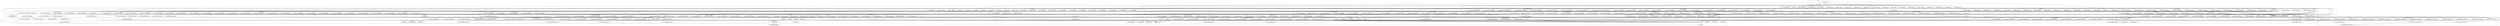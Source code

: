 digraph {
graph [overlap=false]
subgraph cluster_Test_Stream_PackageUtil {
	label="Test::Stream::PackageUtil";
	"Test::Stream::PackageUtil::package_purge_sym";
	"Test::Stream::PackageUtil::BEGIN@61";
	"Test::Stream::PackageUtil::BEGIN@46";
	"Test::Stream::PackageUtil::BEGIN@47";
	"Test::Stream::PackageUtil::BEGIN@19";
	"Test::Stream::PackageUtil::BEGIN@2";
	"Test::Stream::PackageUtil::import";
	"Test::Stream::PackageUtil::CORE:match";
	"Test::Stream::PackageUtil::package_sym";
	"Test::Stream::PackageUtil::BEGIN@3";
}
subgraph cluster_Test_Stream_Event_Bail {
	label="Test::Stream::Event::Bail";
	"Test::Stream::Event::Bail::BEGIN@2";
	"Test::Stream::Event::Bail::BEGIN@5";
	"Test::Stream::Event::Bail::BEGIN@3";
}
subgraph cluster_Test_Stream_ExitMagic_Context {
	label="Test::Stream::ExitMagic::Context";
	"Test::Stream::ExitMagic::Context::BEGIN@5";
	"Test::Stream::ExitMagic::Context::BEGIN@2";
	"Test::Stream::ExitMagic::Context::BEGIN@3";
	"Test::Stream::ExitMagic::Context::init";
	"Test::Stream::ExitMagic::Context::snapshot";
}
subgraph cluster_Config {
	label="Config";
	"Config::import";
	"Config::TIEHASH";
	"Config::BEGIN@35";
	"Config::FETCH";
	"Config::BEGIN@9";
}
subgraph cluster_Test_Builder {
	label="Test::Builder";
	"Test::Builder::BEGIN@20";
	"Test::Builder::BEGIN@11";
	"Test::Builder::BEGIN@13";
	"Test::Builder::BEGIN@5";
	"Test::Builder::BEGIN@17";
	"Test::Builder::BEGIN@4";
	"Test::Builder::BEGIN@14";
	"Test::Builder::BEGIN@15";
	"Test::Builder::new";
	"Test::Builder::BEGIN@12";
	"Test::Builder::BEGIN@22";
	"Test::Builder::reset";
	"Test::Builder::create";
	"Test::Builder::BEGIN@261";
	"Test::Builder::BEGIN@3";
	"Test::Builder::BEGIN@944";
	"Test::Builder::BEGIN@18";
	"Test::Builder::BEGIN@262";
}
subgraph cluster_Test_Stream_Event_Diag {
	label="Test::Stream::Event::Diag";
	"Test::Stream::Event::Diag::BEGIN@11";
	"Test::Stream::Event::Diag::BEGIN@2";
	"Test::Stream::Event::Diag::BEGIN@3";
	"Test::Stream::Event::Diag::BEGIN@12";
	"Test::Stream::Event::Diag::BEGIN@10";
	"Test::Stream::Event::Diag::BEGIN@5";
}
subgraph cluster_Test_More_DeepCheck {
	label="Test::More::DeepCheck";
	"Test::More::DeepCheck::BEGIN@3";
	"Test::More::DeepCheck::BEGIN@2";
	"Test::More::DeepCheck::BEGIN@5";
}
subgraph cluster_Test_Stream_Event {
	label="Test::Stream::Event";
	"Test::Stream::Event::BEGIN@3";
	"Test::Stream::Event::BEGIN@2";
	"Test::Stream::Event::import";
	"Test::Stream::Event::encoding";
	"Test::Stream::Event::BEGIN@5";
	"Test::Stream::Event::init";
	"Test::Stream::Event::BEGIN@6";
	"Test::Stream::Event::BEGIN@8";
}
subgraph cluster_Test_Stream_HashBase_Meta {
	label="Test::Stream::HashBase::Meta";
	"Test::Stream::HashBase::Meta::BEGIN@2";
	"Test::Stream::HashBase::Meta::BEGIN@3";
	"Test::Stream::HashBase::Meta::baseclass";
	"Test::Stream::HashBase::Meta::BEGIN@5";
	"Test::Stream::HashBase::Meta::__ANON__[lib/Test/Stream/HashBase/Meta.pm:82]";
	"Test::Stream::HashBase::Meta::new";
	"Test::Stream::HashBase::Meta::BEGIN@79";
	"Test::Stream::HashBase::Meta::__ANON__[lib/Test/Stream/HashBase/Meta.pm:81]";
	"Test::Stream::HashBase::Meta::fields";
	"Test::Stream::HashBase::Meta::BEGIN@55";
	"Test::Stream::HashBase::Meta::__ANON__[lib/Test/Stream/HashBase/Meta.pm:80]";
	"Test::Stream::HashBase::Meta::add_accessors";
	"Test::Stream::HashBase::Meta::get";
	"Test::Stream::HashBase::Meta::order";
	"Test::Stream::HashBase::Meta::subclass";
}
subgraph cluster_Test_Stream_Event_Finish {
	label="Test::Stream::Event::Finish";
	"Test::Stream::Event::Finish::BEGIN@2";
	"Test::Stream::Event::Finish::BEGIN@5";
	"Test::Stream::Event::Finish::BEGIN@3";
}
subgraph cluster_Test_Stream_Threads {
	label="Test::Stream::Threads";
	"Test::Stream::Threads::BEGIN@5";
	"Test::Stream::Threads::BEGIN@6";
	"Test::Stream::Threads::BEGIN@23";
	"Test::Stream::Threads::BEGIN@3";
	"Test::Stream::Threads::BEGIN@2";
}
subgraph cluster_Test_Stream_Event_Ok {
	label="Test::Stream::Event::Ok";
	"Test::Stream::Event::Ok::BEGIN@9";
	"Test::Stream::Event::Ok::CORE:subst";
	"Test::Stream::Event::Ok::BEGIN@2";
	"Test::Stream::Event::Ok::BEGIN@6";
	"Test::Stream::Event::Ok::BEGIN@5";
	"Test::Stream::Event::Ok::BEGIN@136";
	"Test::Stream::Event::Ok::BEGIN@7";
	"Test::Stream::Event::Ok::BEGIN@3";
	"Test::Stream::Event::Ok::init";
	"Test::Stream::Event::Ok::to_tap";
}
subgraph cluster_Test_Stream_Subtest {
	label="Test::Stream::Subtest";
	"Test::Stream::Subtest::BEGIN@38";
	"Test::Stream::Subtest::BEGIN@14";
	"Test::Stream::Subtest::BEGIN@2";
	"Test::Stream::Subtest::BEGIN@3";
	"Test::Stream::Subtest::BEGIN@9";
	"Test::Stream::Subtest::BEGIN@5";
	"Test::Stream::Subtest::BEGIN@12";
	"Test::Stream::Subtest::BEGIN@11";
	"Test::Stream::Subtest::BEGIN@10";
}
subgraph cluster_warnings_register {
	label="warnings::register";
	"warnings::register::import";
	"warnings::register::mkMask";
}
subgraph cluster_UNIVERSAL {
	label="UNIVERSAL";
	"UNIVERSAL::isa";
	"UNIVERSAL::VERSION";
	"UNIVERSAL::can";
}
subgraph cluster_Test_Stream {
	label="Test::Stream";
	"Test::Stream::BEGIN@8";
	"Test::Stream::BEGIN@3";
	"Test::Stream::BEGIN@11";
	"Test::Stream::_reset";
	"Test::Stream::CORE:print";
	"Test::Stream::_update_state";
	"Test::Stream::ended";
	"Test::Stream::failed";
	"Test::Stream::shared";
	"Test::Stream::_finalize_event";
	"Test::Stream::BEGIN@9";
	"Test::Stream::BEGIN@631";
	"Test::Stream::BEGIN@2";
	"Test::Stream::BEGIN@15";
	"Test::Stream::count";
	"Test::Stream::_render_tap";
	"Test::Stream::BEGIN@12";
	"Test::Stream::before_import";
	"Test::Stream::BEGIN@10";
	"Test::Stream::send";
	"Test::Stream::BEGIN@47";
	"Test::Stream::init";
	"Test::Stream::BEGIN@13";
	"Test::Stream::BEGIN@662";
	"Test::Stream::_process_event";
	"Test::Stream::done_testing";
	"Test::Stream::plan";
	"Test::Stream::END";
}
subgraph cluster_main {
	label="main";
	"main::BEGIN@1";
	"main::RUNTIME";
	"main::BEGIN@4";
	"main::BEGIN@2";
}
subgraph cluster_Test_Stream_Event_Subtest {
	label="Test::Stream::Event::Subtest";
	"Test::Stream::Event::Subtest::BEGIN@7";
	"Test::Stream::Event::Subtest::BEGIN@2";
	"Test::Stream::Event::Subtest::BEGIN@3";
	"Test::Stream::Event::Subtest::BEGIN@9";
	"Test::Stream::Event::Subtest::BEGIN@5";
	"Test::Stream::Event::Subtest::BEGIN@6";
}
subgraph cluster_PerlIO {
	label="PerlIO";
	"PerlIO::get_layers";
}
subgraph cluster_Exporter {
	label="Exporter";
	"Exporter::CORE:subst";
	"Exporter::import";
	"Exporter::CORE:match";
}
subgraph cluster_Test_Stream_Exporter {
	label="Test::Stream::Exporter";
	"Test::Stream::Exporter::cleanup";
	"Test::Stream::Exporter::BEGIN@6";
	"Test::Stream::Exporter::BEGIN@5";
	"Test::Stream::Exporter::BEGIN@3";
	"Test::Stream::Exporter::export_to";
	"Test::Stream::Exporter::__ANON__[lib/Test/Stream/Exporter.pm:39]";
	"Test::Stream::Exporter::default_export";
	"Test::Stream::Exporter::export";
	"Test::Stream::Exporter::default_exports";
	"Test::Stream::Exporter::BEGIN@17";
	"Test::Stream::Exporter::BEGIN@72";
	"Test::Stream::Exporter::export_meta";
	"Test::Stream::Exporter::CORE:subst";
	"Test::Stream::Exporter::exports";
	"Test::Stream::Exporter::import";
	"Test::Stream::Exporter::BEGIN@2";
}
subgraph cluster_Test_Stream_Context {
	label="Test::Stream::Context";
	"Test::Stream::Context::done_testing";
	"Test::Stream::Context::BEGIN@77";
	"Test::Stream::Context::_plan";
	"Test::Stream::Context::_find_context";
	"Test::Stream::Context::DESTROY";
	"Test::Stream::Context::BEGIN@434";
	"Test::Stream::Context::BEGIN@14";
	"Test::Stream::Context::CORE:subst";
	"Test::Stream::Context::BEGIN@3";
	"Test::Stream::Context::BEGIN@407";
	"Test::Stream::Context::ok";
	"Test::Stream::Context::BEGIN@11";
	"Test::Stream::Context::BEGIN@426";
	"Test::Stream::Context::finish";
	"Test::Stream::Context::register_event";
	"Test::Stream::Context::snapshot";
	"Test::Stream::Context::CORE:match";
	"Test::Stream::Context::BEGIN@9";
	"Test::Stream::Context::BEGIN@24";
	"Test::Stream::Context::BEGIN@5";
	"Test::Stream::Context::BEGIN@408";
	"Test::Stream::Context::BEGIN@18";
	"Test::Stream::Context::_ok";
	"Test::Stream::Context::BEGIN@12";
	"Test::Stream::Context::context";
	"Test::Stream::Context::BEGIN@7";
	"Test::Stream::Context::BEGIN@427";
	"Test::Stream::Context::BEGIN@78";
	"Test::Stream::Context::BEGIN@2";
	"Test::Stream::Context::BEGIN@386";
	"Test::Stream::Context::BEGIN@10";
}
subgraph cluster_Test_Stream_Meta {
	label="Test::Stream::Meta";
	"Test::Stream::Meta::BEGIN@14";
	"Test::Stream::Meta::BEGIN@3";
	"Test::Stream::Meta::BEGIN@8";
	"Test::Stream::Meta::init_tester";
	"Test::Stream::Meta::is_tester";
	"Test::Stream::Meta::BEGIN@5";
	"Test::Stream::Meta::BEGIN@12";
	"Test::Stream::Meta::BEGIN@2";
	"Test::Stream::Meta::BEGIN@6";
}
subgraph cluster_version {
	label="version";
	"version::(bool";
	"version::(cmp";
}
subgraph cluster_List_Util {
	label="List::Util";
	"List::Util::BEGIN@12";
	"List::Util::BEGIN@11";
}
subgraph cluster_Test_More {
	label="Test::More";
	"Test::More::import_extra";
	"Test::More::BEGIN@23";
	"Test::More::BEGIN@10";
	"Test::More::BEGIN@11";
	"Test::More::import";
	"Test::More::BEGIN@53";
	"Test::More::BEGIN@5";
	"Test::More::BEGIN@225";
	"Test::More::BEGIN@121";
	"Test::More::ok";
	"Test::More::BEGIN@260";
	"Test::More::BEGIN@16";
	"Test::More::BEGIN@13";
	"Test::More::BEGIN@18";
	"Test::More::BEGIN@15";
	"Test::More::BEGIN@21";
	"Test::More::done_testing";
	"Test::More::BEGIN@12";
	"Test::More::BEGIN@3";
	"Test::More::BEGIN@4";
	"Test::More::BEGIN@19";
}
subgraph cluster_Test_Stream_ArrayBase {
	label="Test::Stream::ArrayBase";
	"Test::Stream::ArrayBase::BEGIN@29";
	"Test::Stream::ArrayBase::BEGIN@2";
	"Test::Stream::ArrayBase::apply_to";
	"Test::Stream::ArrayBase::BEGIN@5";
	"Test::Stream::ArrayBase::CORE:subst";
	"Test::Stream::ArrayBase::BEGIN@6";
	"Test::Stream::ArrayBase::BEGIN@3";
	"Test::Stream::ArrayBase::import";
	"Test::Stream::ArrayBase::BEGIN@9";
	"Test::Stream::ArrayBase::BEGIN@7";
}
subgraph cluster_Test_More_Tools {
	label="Test::More::Tools";
	"Test::More::Tools::BEGIN@7";
	"Test::More::Tools::BEGIN@3";
	"Test::More::Tools::BEGIN@5";
	"Test::More::Tools::BEGIN@145";
	"Test::More::Tools::BEGIN@11";
	"Test::More::Tools::BEGIN@2";
	"Test::More::Tools::BEGIN@12";
}
subgraph cluster_Test_Stream_Exporter_Meta {
	label="Test::Stream::Exporter::Meta";
	"Test::Stream::Exporter::Meta::BEGIN@5";
	"Test::Stream::Exporter::Meta::default";
	"Test::Stream::Exporter::Meta::add";
	"Test::Stream::Exporter::Meta::BEGIN@3";
	"Test::Stream::Exporter::Meta::BEGIN@100";
	"Test::Stream::Exporter::Meta::add_default";
	"Test::Stream::Exporter::Meta::BEGIN@89";
	"Test::Stream::Exporter::Meta::BEGIN@100.1";
	"Test::Stream::Exporter::Meta::BEGIN@2";
	"Test::Stream::Exporter::Meta::add_default_bulk";
	"Test::Stream::Exporter::Meta::exports";
	"Test::Stream::Exporter::Meta::BEGIN@101";
	"Test::Stream::Exporter::Meta::get";
	"Test::Stream::Exporter::Meta::add_bulk";
	"Test::Stream::Exporter::Meta::new";
	"Test::Stream::Exporter::Meta::BEGIN@101.2";
}
subgraph cluster_Test_Stream_Carp {
	label="Test::Stream::Carp";
	"Test::Stream::Carp::BEGIN@3";
	"Test::Stream::Carp::BEGIN@5";
	"Test::Stream::Carp::BEGIN@2";
}
subgraph cluster_Test_Stream_Util {
	label="Test::Stream::Util";
	"Test::Stream::Util::BEGIN@2";
	"Test::Stream::Util::BEGIN@81";
	"Test::Stream::Util::_local_protect";
	"Test::Stream::Util::BEGIN@3";
	"Test::Stream::Util::BEGIN@5";
	"Test::Stream::Util::BEGIN@7";
	"Test::Stream::Util::BEGIN@170";
	"Test::Stream::Util::BEGIN@6";
}
subgraph cluster_Test_Stream_ArrayBase_Meta {
	label="Test::Stream::ArrayBase::Meta";
	"Test::Stream::ArrayBase::Meta::new";
	"Test::Stream::ArrayBase::Meta::BEGIN@3";
	"Test::Stream::ArrayBase::Meta::subclass";
	"Test::Stream::ArrayBase::Meta::_GROW";
	"Test::Stream::ArrayBase::Meta::BEGIN@106";
	"Test::Stream::ArrayBase::Meta::baseclass";
	"Test::Stream::ArrayBase::Meta::add_accessors";
	"Test::Stream::ArrayBase::Meta::BEGIN@57";
	"Test::Stream::ArrayBase::Meta::fields";
	"Test::Stream::ArrayBase::Meta::BEGIN@2";
	"Test::Stream::ArrayBase::Meta::BEGIN@5";
	"Test::Stream::ArrayBase::Meta::get";
}
subgraph cluster_Test_Stream_HashBase {
	label="Test::Stream::HashBase";
	"Test::Stream::HashBase::new";
	"Test::Stream::HashBase::BEGIN@2";
	"Test::Stream::HashBase::import";
	"Test::Stream::HashBase::BEGIN@24";
	"Test::Stream::HashBase::BEGIN@7";
	"Test::Stream::HashBase::BEGIN@5";
	"Test::Stream::HashBase::BEGIN@6";
	"Test::Stream::HashBase::BEGIN@9";
	"Test::Stream::HashBase::BEGIN@3";
	"Test::Stream::HashBase::CORE:subst";
	"Test::Stream::HashBase::apply_to";
	"Test::Stream::HashBase::new_ordered";
}
subgraph cluster_Test_Stream_Event_Plan {
	label="Test::Stream::Event::Plan";
	"Test::Stream::Event::Plan::BEGIN@5";
	"Test::Stream::Event::Plan::to_tap";
	"Test::Stream::Event::Plan::init";
	"Test::Stream::Event::Plan::BEGIN@3";
	"Test::Stream::Event::Plan::BEGIN@2";
	"Test::Stream::Event::Plan::BEGIN@10";
}
subgraph cluster_Test_Stream_Block {
	label="Test::Stream::Block";
	"Test::Stream::Block::BEGIN@3";
	"Test::Stream::Block::BEGIN@176";
	"Test::Stream::Block::BEGIN@5";
	"Test::Stream::Block::BEGIN@8";
	"Test::Stream::Block::BEGIN@2";
	"Test::Stream::Block::BEGIN@6";
}
subgraph cluster_Test_Stream_IOSets {
	label="Test::Stream::IOSets";
	"Test::Stream::IOSets::_apply_layers";
	"Test::Stream::IOSets::CORE:binmode";
	"Test::Stream::IOSets::BEGIN@3";
	"Test::Stream::IOSets::__ANON__[lib/Test/Stream/IOSets.pm:76]";
	"Test::Stream::IOSets::BEGIN@2";
	"Test::Stream::IOSets::reset_legacy";
	"Test::Stream::IOSets::CORE:open";
	"Test::Stream::IOSets::init_legacy";
	"Test::Stream::IOSets::new";
	"Test::Stream::IOSets::_copy_io_layers";
	"Test::Stream::IOSets::CORE:select";
	"Test::Stream::IOSets::BEGIN@5";
	"Test::Stream::IOSets::open_handles";
	"Test::Stream::IOSets::_autoflush";
	"Test::Stream::IOSets::CORE:match";
}
subgraph cluster_vars {
	label="vars";
	"vars::BEGIN@8";
	"vars::CORE:match";
	"vars::import";
	"vars::BEGIN@7";
	"vars::BEGIN@3";
}
subgraph cluster_XSLoader {
	label="XSLoader";
	"XSLoader::load";
}
subgraph cluster_Scalar_Util {
	label="Scalar::Util";
	"Scalar::Util::BEGIN@9";
	"Scalar::Util::blessed";
	"Scalar::Util::weaken";
	"Scalar::Util::BEGIN@10";
}
subgraph cluster_warnings {
	label="warnings";
	"warnings::CORE:regcomp";
	"warnings::unimport";
	"warnings::import";
	"warnings::CORE:match";
}
subgraph cluster_Test_Stream_Event_Note {
	label="Test::Stream::Event::Note";
	"Test::Stream::Event::Note::BEGIN@2";
	"Test::Stream::Event::Note::BEGIN@3";
	"Test::Stream::Event::Note::BEGIN@5";
	"Test::Stream::Event::Note::BEGIN@10";
}
subgraph cluster_Test_Stream_ExitMagic {
	label="Test::Stream::ExitMagic";
	"Test::Stream::ExitMagic::init";
	"Test::Stream::ExitMagic::be_helpful_magic";
	"Test::Stream::ExitMagic::BEGIN@2";
	"Test::Stream::ExitMagic::BEGIN@3";
	"Test::Stream::ExitMagic::do_magic";
	"Test::Stream::ExitMagic::BEGIN@7";
}
subgraph cluster_Test_More_DeepCheck_Strict {
	label="Test::More::DeepCheck::Strict";
	"Test::More::DeepCheck::Strict::BEGIN@10";
	"Test::More::DeepCheck::Strict::BEGIN@5";
	"Test::More::DeepCheck::Strict::BEGIN@7";
	"Test::More::DeepCheck::Strict::BEGIN@63";
	"Test::More::DeepCheck::Strict::BEGIN@8";
	"Test::More::DeepCheck::Strict::BEGIN@3";
	"Test::More::DeepCheck::Strict::BEGIN@6";
	"Test::More::DeepCheck::Strict::BEGIN@2";
}
subgraph cluster_Test_Stream_Toolset {
	label="Test::Stream::Toolset";
	"Test::Stream::Toolset::BEGIN@3";
	"Test::Stream::Toolset::BEGIN@16";
	"Test::Stream::Toolset::BEGIN@13";
	"Test::Stream::Toolset::BEGIN@6";
	"Test::Stream::Toolset::BEGIN@18";
	"Test::Stream::Toolset::BEGIN@2";
	"Test::Stream::Toolset::BEGIN@11";
	"Test::Stream::Toolset::__ANON__[lib/Test/Stream/Toolset.pm:58]";
	"Test::Stream::Toolset::BEGIN@15";
	"Test::Stream::Toolset::BEGIN@12";
	"Test::Stream::Toolset::BEGIN@7";
	"Test::Stream::Toolset::BEGIN@10";
	"Test::Stream::Toolset::BEGIN@5";
	"Test::Stream::Toolset::BEGIN@14";
}
subgraph cluster_strict {
	label="strict";
	"strict::bits";
	"strict::CORE:match";
	"strict::unimport";
	"strict::CORE:regcomp";
	"strict::import";
}
"Test::Stream::Context::BEGIN@12" -> "Test::Stream::Meta::BEGIN@12";
"main::BEGIN@2" -> "warnings::CORE:match";
"Test::More::BEGIN@13" -> "Test::Stream::Subtest::BEGIN@3";
"Test::Stream::Util::_local_protect" -> "Test::Stream::IOSets::__ANON__[lib/Test/Stream/IOSets.pm:76]";
"Test::Stream::Exporter::exports" -> "Test::Stream::Exporter::Meta::add_bulk";
"Test::Stream::Exporter::Meta::new" -> "Test::Stream::Exporter::Meta::add_bulk";
"main::BEGIN@4" -> "Test::More::BEGIN@225";
"main::BEGIN@4" -> "Test::More::BEGIN@121";
"Test::Stream::Toolset::BEGIN@16" -> "Test::Stream::Event::Subtest::BEGIN@5";
"Test::Stream::Context::snapshot" -> "Scalar::Util::blessed";
"Test::Stream::ArrayBase::apply_to" -> "Test::Stream::Exporter::Meta::new";
"Test::Stream::Exporter::BEGIN@17" -> "Test::Stream::Exporter::Meta::new";
"Test::Stream::Exporter::export_to" -> "Test::Stream::Exporter::Meta::new";
"Test::Stream::Exporter::import" -> "Test::Stream::Exporter::Meta::new";
"Test::Stream::BEGIN@8" -> "Test::Stream::Context::BEGIN@18";
"Test::Stream::HashBase::BEGIN@5" -> "Test::Stream::HashBase::Meta::BEGIN@2";
"Test::More::BEGIN@13" -> "Test::Stream::Subtest::BEGIN@5";
"Test::Stream::Subtest::BEGIN@14" -> "Test::Stream::Block::BEGIN@8";
"Test::Stream::HashBase::new_ordered" -> "Test::Stream::HashBase::Meta::order";
"Test::Stream::HashBase::Meta::subclass" -> "Test::Stream::HashBase::Meta::order";
"main::BEGIN@4" -> "Test::More::BEGIN@23";
"Test::Stream::BEGIN@47" -> "Test::Stream::Exporter::import";
"Test::Stream::Util::BEGIN@6" -> "Test::Stream::Exporter::import";
"Test::Stream::Carp::BEGIN@5" -> "Test::Stream::Exporter::import";
"Test::More::BEGIN@23" -> "Test::Stream::Exporter::import";
"Test::Stream::Meta::BEGIN@14" -> "Test::Stream::Exporter::import";
"Test::Stream::Toolset::BEGIN@18" -> "Test::Stream::Exporter::import";
"Test::More::Tools::BEGIN@7" -> "Test::Stream::Exporter::import";
"Test::Stream::Context::BEGIN@18" -> "Test::Stream::Exporter::import";
"Test::Stream::Threads::BEGIN@23" -> "Test::Stream::Exporter::import";
"Test::Stream::Subtest::BEGIN@5" -> "Test::Stream::Exporter::import";
"Test::Stream::Exporter::BEGIN@6" -> "Test::Stream::Exporter::Meta::BEGIN@100.1";
"Test::More::DeepCheck::BEGIN@5" -> "Test::Stream::ArrayBase::import";
"Test::More::DeepCheck::Strict::BEGIN@10" -> "Test::Stream::ArrayBase::import";
"Test::Stream::Context::BEGIN@77" -> "strict::unimport";
"Test::Stream::Exporter::Meta::BEGIN@89" -> "strict::unimport";
"Test::Stream::Exporter::Meta::BEGIN@100" -> "strict::unimport";
"Test::Stream::Exporter::BEGIN@72" -> "strict::unimport";
"Test::Stream::Context::BEGIN@407" -> "strict::unimport";
"Test::Stream::HashBase::BEGIN@24" -> "strict::unimport";
"Test::Stream::Context::BEGIN@426" -> "strict::unimport";
"Test::Stream::Block::BEGIN@176" -> "strict::unimport";
"Test::Stream::ArrayBase::Meta::BEGIN@106" -> "strict::unimport";
"Test::Stream::PackageUtil::BEGIN@19" -> "strict::unimport";
"Test::Stream::ArrayBase::BEGIN@29" -> "strict::unimport";
"Test::Stream::PackageUtil::BEGIN@61" -> "strict::unimport";
"Test::Stream::Exporter::Meta::BEGIN@101" -> "strict::unimport";
"Config::BEGIN@35" -> "strict::unimport";
"Test::Builder::BEGIN@261" -> "strict::unimport";
"Test::Stream::ArrayBase::Meta::BEGIN@57" -> "strict::unimport";
"Test::Stream::PackageUtil::BEGIN@47" -> "strict::unimport";
"Test::Stream::Context::BEGIN@386" -> "strict::unimport";
"Test::Stream::HashBase::Meta::BEGIN@79" -> "strict::unimport";
"main::BEGIN@4" -> "Test::More::BEGIN@3";
"Test::More::BEGIN@12" -> "Test::Stream::Toolset::BEGIN@3";
"Test::More::BEGIN@10" -> "Test::Stream::BEGIN@662";
"Test::Stream::Context::BEGIN@11" -> "Test::Stream::Util::BEGIN@170";
"Test::More::done_testing" -> "Test::Stream::Context::DESTROY";
"Test::Stream::Toolset::__ANON__[lib/Test/Stream/Toolset.pm:58]" -> "Test::Stream::Context::DESTROY";
"Test::Stream::_update_state" -> "Test::Stream::Context::DESTROY";
"Test::More::ok" -> "Test::Stream::Context::DESTROY";
"Test::Stream::Context::BEGIN@9" -> "Test::Stream::Threads::BEGIN@2";
"Test::Stream::Event::Plan::init" -> "Test::Stream::Event::init";
"Test::Stream::HashBase::new" -> "Test::Stream::Event::init";
"Test::Stream::Event::Ok::init" -> "Test::Stream::Event::init";
"Test::Stream::Exporter::BEGIN@6" -> "Test::Stream::Exporter::Meta::BEGIN@89";
"Test::Stream::Context::BEGIN@5" -> "Scalar::Util::BEGIN@9";
"Test::Stream::Threads::BEGIN@6" -> "Config::import";
"Test::Stream::ExitMagic::do_magic" -> "Test::Stream::count";
"Test::Stream::Toolset::BEGIN@16" -> "Test::Stream::Event::Subtest::BEGIN@7";
"Test::Stream::Exporter::Meta::add" -> "Test::Stream::PackageUtil::package_sym";
"Test::Stream::Exporter::Meta::add_default_bulk" -> "Test::Stream::PackageUtil::package_sym";
"Test::Stream::Exporter::Meta::add_bulk" -> "Test::Stream::PackageUtil::package_sym";
"Test::Stream::Toolset::BEGIN@14" -> "Test::Stream::Event::Ok::BEGIN@136";
"Test::Stream::BEGIN@8" -> "Test::Stream::Context::BEGIN@5";
"Test::Stream::Exporter::cleanup" -> "Test::Stream::PackageUtil::package_purge_sym";
"Test::Stream::HashBase::apply_to" -> "Test::Stream::HashBase::Meta::subclass";
"Test::More::BEGIN@10" -> "Test::Stream::BEGIN@8";
"Test::More::BEGIN@19" -> "Test::More::DeepCheck::Strict::BEGIN@8";
"Test::Stream::Context::BEGIN@9" -> "Test::Stream::Threads::BEGIN@3";
"Test::More::BEGIN@21" -> "Test::Builder::BEGIN@944";
"Test::Stream::ArrayBase::apply_to" -> "Test::Stream::ArrayBase::Meta::get";
"Test::Stream::ArrayBase::Meta::subclass" -> "Test::Stream::ArrayBase::Meta::get";
"Test::Stream::Carp::BEGIN@5" -> "Test::Stream::Exporter::BEGIN@6";
"Test::Stream::Exporter::Meta::BEGIN@3" -> "warnings::import";
"Test::Stream::ExitMagic::Context::BEGIN@3" -> "warnings::import";
"Test::Stream::ArrayBase::BEGIN@3" -> "warnings::import";
"Test::Stream::Event::Note::BEGIN@3" -> "warnings::import";
"Test::Stream::HashBase::Meta::BEGIN@3" -> "warnings::import";
"Test::Stream::Context::BEGIN@3" -> "warnings::import";
"Test::Stream::Event::BEGIN@3" -> "warnings::import";
"Test::More::DeepCheck::BEGIN@3" -> "warnings::import";
"main::BEGIN@2" -> "warnings::import";
"Test::Stream::BEGIN@3" -> "warnings::import";
"Test::Stream::Threads::BEGIN@3" -> "warnings::import";
"Test::Stream::Meta::BEGIN@3" -> "warnings::import";
"Test::Stream::Event::Bail::BEGIN@3" -> "warnings::import";
"Test::Stream::ArrayBase::Meta::BEGIN@3" -> "warnings::import";
"Test::Stream::ExitMagic::BEGIN@3" -> "warnings::import";
"Test::Stream::HashBase::BEGIN@3" -> "warnings::import";
"Test::Stream::Block::BEGIN@3" -> "warnings::import";
"Test::Stream::Event::Finish::BEGIN@3" -> "warnings::import";
"Test::More::DeepCheck::Strict::BEGIN@3" -> "warnings::import";
"Test::Stream::Util::BEGIN@3" -> "warnings::import";
"Test::Stream::Toolset::BEGIN@3" -> "warnings::import";
"Test::Stream::PackageUtil::BEGIN@3" -> "warnings::import";
"Test::Builder::BEGIN@5" -> "warnings::import";
"Test::Stream::Event::Diag::BEGIN@3" -> "warnings::import";
"Test::Stream::Event::Plan::BEGIN@3" -> "warnings::import";
"Test::More::BEGIN@5" -> "warnings::import";
"Test::More::Tools::BEGIN@3" -> "warnings::import";
"Test::Stream::Exporter::BEGIN@3" -> "warnings::import";
"Test::Stream::Event::Subtest::BEGIN@3" -> "warnings::import";
"Test::Stream::Carp::BEGIN@3" -> "warnings::import";
"Test::Stream::Event::Ok::BEGIN@3" -> "warnings::import";
"Test::Stream::IOSets::BEGIN@3" -> "warnings::import";
"Test::Stream::Subtest::BEGIN@3" -> "warnings::import";
"main::RUNTIME" -> "Test::Stream::END";
"Test::Stream::Toolset::BEGIN@13" -> "Test::Stream::Event::Note::BEGIN@3";
"vars::import" -> "vars::CORE:match";
"Test::More::BEGIN@10" -> "Test::Stream::BEGIN@631";
"Test::Stream::HashBase::Meta::subclass" -> "Test::Stream::HashBase::Meta::fields";
"Test::More::BEGIN@13" -> "Test::Stream::Subtest::BEGIN@38";
"Test::Stream::PackageUtil::package_sym" -> "Test::Stream::PackageUtil::CORE:match";
"Test::Stream::BEGIN@8" -> "Test::Stream::Context::BEGIN@7";
"Test::Builder::reset" -> "Test::Stream::shared";
"Test::Builder::BEGIN@22" -> "Test::Stream::shared";
"Test::Stream::Context::context" -> "Test::Stream::shared";
"Test::Stream::HashBase::BEGIN@5" -> "Test::Stream::HashBase::Meta::BEGIN@5";
"Test::More::BEGIN@19" -> "Test::More::DeepCheck::Strict::BEGIN@10";
"Test::Stream::ArrayBase::apply_to" -> "Test::Stream::ArrayBase::Meta::add_accessors";
"Test::Stream::Context::BEGIN@10" -> "Test::Stream::Event::BEGIN@8";
"Test::More::import" -> "Test::More::import_extra";
"Test::Stream::Toolset::BEGIN@16" -> "Test::Stream::Event::Subtest::BEGIN@9";
"Test::Stream::Exporter::BEGIN@6" -> "Test::Stream::Exporter::Meta::BEGIN@101";
"main::BEGIN@4" -> "Test::More::BEGIN@5";
"Test::Stream::Carp::BEGIN@5" -> "Test::Stream::Exporter::BEGIN@5";
"Test::More::BEGIN@12" -> "Test::Stream::Toolset::BEGIN@15";
"Test::Stream::_render_tap" -> "Test::Stream::Event::encoding";
"Test::Stream::Context::BEGIN@5" -> "Scalar::Util::BEGIN@10";
"Test::More::BEGIN@21" -> "Test::Builder::BEGIN@20";
"Test::More::BEGIN@12" -> "Test::Stream::Toolset::BEGIN@13";
"main::BEGIN@1" -> "strict::CORE:match";
"Test::Stream::BEGIN@8" -> "Test::Stream::Context::BEGIN@11";
"Test::Stream::Context::BEGIN@11" -> "Test::Stream::Util::BEGIN@3";
"Test::Stream::Context::finish" -> "Test::Stream::send";
"Test::Stream::Context::_plan" -> "Test::Stream::send";
"Test::Stream::Context::_ok" -> "Test::Stream::send";
"Test::More::BEGIN@12" -> "Test::Stream::Toolset::BEGIN@5";
"Test::More::BEGIN@13" -> "Test::Stream::Exporter::default_exports";
"Test::Stream::Context::BEGIN@12" -> "Test::Stream::Exporter::default_exports";
"Test::More::BEGIN@12" -> "Test::Stream::Exporter::default_exports";
"Test::More::BEGIN@18" -> "Test::Stream::Exporter::default_exports";
"main::BEGIN@4" -> "Test::Stream::Exporter::default_exports";
"Test::Stream::BEGIN@8" -> "Test::Stream::Exporter::default_exports";
"Test::Stream::Carp::BEGIN@5" -> "Test::Stream::Exporter::default_exports";
"Test::Stream::Context::BEGIN@9" -> "Test::Stream::Exporter::default_exports";
"Test::More::BEGIN@10" -> "Test::Stream::Exporter::default_exports";
"Test::Stream::Context::BEGIN@11" -> "Test::Stream::Util::BEGIN@6";
"Test::Stream::Context::_ok" -> "Test::Stream::HashBase::new_ordered";
"Test::Stream::Context::_plan" -> "Test::Stream::HashBase::new_ordered";
"Test::Stream::Context::finish" -> "Test::Stream::HashBase::new_ordered";
"Test::Stream::ArrayBase::import" -> "Test::Stream::ArrayBase::apply_to";
"main::RUNTIME" -> "main::BEGIN@1";
"Test::Stream::BEGIN@8" -> "Test::Stream::Context::BEGIN@12";
"Test::Stream::Toolset::__ANON__[lib/Test/Stream/Toolset.pm:58]" -> "Test::Stream::Context::context";
"Test::More::done_testing" -> "Test::Stream::Context::context";
"Test::More::ok" -> "Test::Stream::Context::context";
"Test::More::BEGIN@12" -> "Test::Stream::Toolset::BEGIN@12";
"Test::Stream::Carp::BEGIN@5" -> "Test::Stream::Exporter::BEGIN@2";
"Test::Stream::Exporter::BEGIN@5" -> "Test::Stream::PackageUtil::BEGIN@19";
"Test::Stream::ArrayBase::BEGIN@5" -> "Test::Stream::ArrayBase::Meta::_GROW";
"Test::Stream::shared" -> "Test::Stream::ExitMagic::Context::BEGIN@2";
"Test::Stream::Toolset::BEGIN@10" -> "Test::Stream::Event::Bail::BEGIN@5";
"Test::Stream::Threads::BEGIN@6" -> "Config::BEGIN@9";
"Test::Stream::Meta::BEGIN@8" -> "Test::Stream::HashBase::import";
"Test::Stream::Subtest::BEGIN@14" -> "Test::Stream::HashBase::import";
"Test::Stream::BEGIN@15" -> "Test::Stream::HashBase::import";
"Test::Stream::ExitMagic::BEGIN@7" -> "Test::Stream::HashBase::import";
"Test::Stream::Block::BEGIN@8" -> "Test::Stream::HashBase::import";
"Test::Stream::Event::BEGIN@8" -> "Test::Stream::HashBase::import";
"Test::Stream::Context::BEGIN@14" -> "Test::Stream::HashBase::import";
"Test::Stream::ExitMagic::Context::BEGIN@5" -> "Test::Stream::HashBase::import";
"Test::Stream::Context::BEGIN@7" -> "Test::Stream::Carp::BEGIN@2";
"Test::Stream::Context::BEGIN@12" -> "Test::Stream::Meta::BEGIN@8";
"main::BEGIN@4" -> "Test::More::BEGIN@12";
"Test::Stream::BEGIN@8" -> "Test::Stream::Context::BEGIN@407";
"Test::More::BEGIN@10" -> "Test::Stream::BEGIN@47";
"Test::Stream::Toolset::BEGIN@11" -> "Test::Stream::Event::Diag::BEGIN@10";
"Test::More::BEGIN@10" -> "Test::Stream::BEGIN@13";
"Test::More::DeepCheck::Strict::BEGIN@10" -> "Test::Stream::ArrayBase::BEGIN@2";
"Test::Stream::Exporter::export_to" -> "Test::Stream::Exporter::Meta::default";
"Test::Stream::BEGIN@10" -> "Test::Stream::IOSets::BEGIN@3";
"Test::Stream::BEGIN@8" -> "Test::Stream::Context::BEGIN@2";
"Test::Stream::IOSets::new" -> "Test::Stream::IOSets::reset_legacy";
"Test::Stream::send" -> "Test::Stream::_finalize_event";
"main::RUNTIME" -> "Test::Builder::new";
"Test::More::BEGIN@21" -> "Test::Builder::new";
"Test::Stream::Toolset::BEGIN@14" -> "Test::Stream::Event::Ok::BEGIN@3";
"Test::Stream::Context::ok" -> "Test::Stream::Context::_ok";
"Test::Stream::HashBase::apply_to" -> "Test::Stream::HashBase::Meta::baseclass";
"Test::Stream::Toolset::BEGIN@16" -> "Test::Stream::Event::Subtest::BEGIN@3";
"Test::Stream::Carp::BEGIN@5" -> "Test::Stream::Exporter::BEGIN@3";
"Test::Stream::Subtest::BEGIN@14" -> "Test::Stream::Block::BEGIN@6";
"main::BEGIN@4" -> "Test::More::BEGIN@11";
"Test::Stream::Carp::BEGIN@5" -> "Test::Stream::Exporter::exports";
"Test::Stream::BEGIN@8" -> "Test::Stream::Exporter::exports";
"Test::More::BEGIN@10" -> "Test::Stream::Exporter::exports";
"Test::Stream::Context::BEGIN@11" -> "Test::Stream::Exporter::exports";
"Test::More::BEGIN@13" -> "Test::Stream::Subtest::BEGIN@2";
"Test::Stream::Exporter::export_to" -> "Test::Stream::Exporter::CORE:subst";
"Test::More::BEGIN@13" -> "Test::Stream::Subtest::BEGIN@9";
"main::BEGIN@4" -> "Test::More::BEGIN@18";
"Test::Stream::Context::context" -> "Test::Stream::Context::_find_context";
"Test::More::import" -> "Test::Stream::Toolset::__ANON__[lib/Test/Stream/Toolset.pm:58]";
"Test::More::BEGIN@10" -> "Test::Stream::BEGIN@10";
"Test::Stream::HashBase::apply_to" -> "Test::Stream::HashBase::Meta::add_accessors";
"Test::Stream::done_testing" -> "Test::Stream::Context::_plan";
"Test::Stream::HashBase::new_ordered" -> "Test::Stream::HashBase::new";
"Test::Stream::ExitMagic::do_magic" -> "Test::Stream::HashBase::new";
"Test::Stream::shared" -> "Test::Stream::HashBase::new";
"Test::More::BEGIN@21" -> "Test::Builder::BEGIN@12";
"Test::Stream::Event::BEGIN@8" -> "Test::Stream::HashBase::BEGIN@6";
"Test::Stream::ArrayBase::BEGIN@5" -> "Test::Stream::ArrayBase::Meta::BEGIN@2";
"Test::Stream::BEGIN@8" -> "Test::Stream::Context::BEGIN@408";
"Test::More::BEGIN@10" -> "Test::Stream::BEGIN@3";
"Test::Stream::done_testing" -> "Test::Stream::Context::snapshot";
"Test::Stream::Context::_ok" -> "Test::Stream::Context::snapshot";
"Test::Stream::Context::_plan" -> "Test::Stream::Context::snapshot";
"Test::Stream::Context::context" -> "Test::Stream::Context::CORE:match";
"Test::More::BEGIN@12" -> "Test::Stream::Toolset::BEGIN@2";
"Test::More::BEGIN@10" -> "Test::Stream::BEGIN@11";
"Exporter::import" -> "Exporter::CORE:match";
"Test::More::DeepCheck::Strict::BEGIN@10" -> "Test::Stream::ArrayBase::BEGIN@9";
"Test::Stream::_update_state" -> "UNIVERSAL::isa";
"Test::Stream::_finalize_event" -> "UNIVERSAL::isa";
"Test::Stream::Context::BEGIN@12" -> "Test::Stream::Meta::BEGIN@2";
"Test::Stream::BEGIN@8" -> "Test::Stream::Context::BEGIN@426";
"Test::More::BEGIN@21" -> "Test::Builder::BEGIN@11";
"Test::Stream::ArrayBase::BEGIN@5" -> "Test::Stream::ArrayBase::Meta::BEGIN@106";
"Test::Stream::HashBase::BEGIN@5" -> "Test::Stream::HashBase::Meta::BEGIN@3";
"Test::Stream::HashBase::new" -> "Test::Stream::init";
"Test::More::BEGIN@12" -> "Test::Stream::Toolset::BEGIN@10";
"Test::Stream::BEGIN@8" -> "Test::Stream::Context::BEGIN@434";
"Test::More::BEGIN@19" -> "Test::More::DeepCheck::Strict::BEGIN@63";
"Test::Stream::_process_event" -> "Test::Stream::_render_tap";
"Test::Stream::Exporter::BEGIN@6" -> "Test::Stream::Exporter::Meta::BEGIN@3";
"Test::Stream::shared" -> "Test::Stream::ExitMagic::BEGIN@2";
"Test::Stream::BEGIN@8" -> "Test::Stream::Context::BEGIN@78";
"Test::Stream::Carp::BEGIN@5" -> "Test::Stream::Exporter::default_export";
"main::BEGIN@4" -> "Test::Stream::Exporter::default_export";
"Test::Stream::Context::BEGIN@11" -> "Test::Stream::Util::BEGIN@2";
"Test::Stream::BEGIN@8" -> "Test::Stream::Context::BEGIN@386";
"Test::Stream::Event::Plan::BEGIN@10" -> "Test::Stream::Exporter::__ANON__[lib/Test/Stream/Exporter.pm:39]";
"Test::Stream::Block::BEGIN@6" -> "Test::Stream::Exporter::__ANON__[lib/Test/Stream/Exporter.pm:39]";
"Test::More::BEGIN@11" -> "Test::Stream::Exporter::__ANON__[lib/Test/Stream/Exporter.pm:39]";
"Test::Stream::Context::BEGIN@9" -> "Test::Stream::Exporter::__ANON__[lib/Test/Stream/Exporter.pm:39]";
"Test::More::Tools::BEGIN@5" -> "Test::Stream::Exporter::__ANON__[lib/Test/Stream/Exporter.pm:39]";
"Test::Stream::Meta::BEGIN@6" -> "Test::Stream::Exporter::__ANON__[lib/Test/Stream/Exporter.pm:39]";
"Test::Stream::BEGIN@9" -> "Test::Stream::Exporter::__ANON__[lib/Test/Stream/Exporter.pm:39]";
"Test::More::BEGIN@13" -> "Test::Stream::Exporter::__ANON__[lib/Test/Stream/Exporter.pm:39]";
"Test::Stream::Context::BEGIN@7" -> "Test::Stream::Exporter::__ANON__[lib/Test/Stream/Exporter.pm:39]";
"Test::Stream::HashBase::Meta::BEGIN@5" -> "Test::Stream::Exporter::__ANON__[lib/Test/Stream/Exporter.pm:39]";
"Test::More::Tools::BEGIN@11" -> "Test::Stream::Exporter::__ANON__[lib/Test/Stream/Exporter.pm:39]";
"Test::More::BEGIN@18" -> "Test::Stream::Exporter::__ANON__[lib/Test/Stream/Exporter.pm:39]";
"Test::Stream::ArrayBase::BEGIN@6" -> "Test::Stream::Exporter::__ANON__[lib/Test/Stream/Exporter.pm:39]";
"Test::Stream::Toolset::BEGIN@5" -> "Test::Stream::Exporter::__ANON__[lib/Test/Stream/Exporter.pm:39]";
"Test::Stream::Event::Ok::BEGIN@6" -> "Test::Stream::Exporter::__ANON__[lib/Test/Stream/Exporter.pm:39]";
"Test::Stream::Event::Subtest::BEGIN@6" -> "Test::Stream::Exporter::__ANON__[lib/Test/Stream/Exporter.pm:39]";
"Test::Stream::BEGIN@12" -> "Test::Stream::Exporter::__ANON__[lib/Test/Stream/Exporter.pm:39]";
"Test::Builder::BEGIN@15" -> "Test::Stream::Exporter::__ANON__[lib/Test/Stream/Exporter.pm:39]";
"Test::Stream::Toolset::BEGIN@6" -> "Test::Stream::Exporter::__ANON__[lib/Test/Stream/Exporter.pm:39]";
"Test::Builder::BEGIN@13" -> "Test::Stream::Exporter::__ANON__[lib/Test/Stream/Exporter.pm:39]";
"Test::More::DeepCheck::Strict::BEGIN@7" -> "Test::Stream::Exporter::__ANON__[lib/Test/Stream/Exporter.pm:39]";
"Test::Builder::BEGIN@20" -> "Test::Stream::Exporter::__ANON__[lib/Test/Stream/Exporter.pm:39]";
"Test::Stream::Subtest::BEGIN@9" -> "Test::Stream::Exporter::__ANON__[lib/Test/Stream/Exporter.pm:39]";
"Test::Stream::Context::BEGIN@11" -> "Test::Stream::Exporter::__ANON__[lib/Test/Stream/Exporter.pm:39]";
"Test::More::DeepCheck::Strict::BEGIN@6" -> "Test::Stream::Exporter::__ANON__[lib/Test/Stream/Exporter.pm:39]";
"Test::More::DeepCheck::Strict::BEGIN@8" -> "Test::Stream::Exporter::__ANON__[lib/Test/Stream/Exporter.pm:39]";
"Test::Stream::BEGIN@8" -> "Test::Stream::Exporter::__ANON__[lib/Test/Stream/Exporter.pm:39]";
"Test::Stream::Toolset::BEGIN@7" -> "Test::Stream::Exporter::__ANON__[lib/Test/Stream/Exporter.pm:39]";
"Test::More::BEGIN@10" -> "Test::Stream::Exporter::__ANON__[lib/Test/Stream/Exporter.pm:39]";
"Test::Stream::IOSets::BEGIN@5" -> "Test::Stream::Exporter::__ANON__[lib/Test/Stream/Exporter.pm:39]";
"Test::Stream::BEGIN@11" -> "Test::Stream::Exporter::__ANON__[lib/Test/Stream/Exporter.pm:39]";
"Test::Stream::Context::BEGIN@12" -> "Test::Stream::Exporter::__ANON__[lib/Test/Stream/Exporter.pm:39]";
"Test::Stream::Event::Ok::BEGIN@7" -> "Test::Stream::Exporter::__ANON__[lib/Test/Stream/Exporter.pm:39]";
"Test::Stream::Event::Subtest::BEGIN@7" -> "Test::Stream::Exporter::__ANON__[lib/Test/Stream/Exporter.pm:39]";
"Test::Stream::Subtest::BEGIN@12" -> "Test::Stream::Exporter::__ANON__[lib/Test/Stream/Exporter.pm:39]";
"Test::Stream::HashBase::BEGIN@6" -> "Test::Stream::Exporter::__ANON__[lib/Test/Stream/Exporter.pm:39]";
"Test::Builder::BEGIN@12" -> "Test::Stream::Exporter::__ANON__[lib/Test/Stream/Exporter.pm:39]";
"Test::More::BEGIN@15" -> "Test::Stream::Exporter::__ANON__[lib/Test/Stream/Exporter.pm:39]";
"Test::Stream::Subtest::BEGIN@11" -> "Test::Stream::Exporter::__ANON__[lib/Test/Stream/Exporter.pm:39]";
"Test::Stream::Event::Diag::BEGIN@10" -> "Test::Stream::Exporter::__ANON__[lib/Test/Stream/Exporter.pm:39]";
"Test::Stream::Event::Diag::BEGIN@12" -> "Test::Stream::Exporter::__ANON__[lib/Test/Stream/Exporter.pm:39]";
"Test::Stream::BEGIN@13" -> "Test::Stream::Exporter::__ANON__[lib/Test/Stream/Exporter.pm:39]";
"Test::Stream::Util::BEGIN@7" -> "Test::Stream::Exporter::__ANON__[lib/Test/Stream/Exporter.pm:39]";
"Test::Stream::Event::BEGIN@6" -> "Test::Stream::Exporter::__ANON__[lib/Test/Stream/Exporter.pm:39]";
"Test::Stream::Event::Note::BEGIN@10" -> "Test::Stream::Exporter::__ANON__[lib/Test/Stream/Exporter.pm:39]";
"Test::Builder::BEGIN@14" -> "Test::Stream::Exporter::__ANON__[lib/Test/Stream/Exporter.pm:39]";
"Test::Stream::ArrayBase::Meta::BEGIN@5" -> "Test::Stream::Exporter::__ANON__[lib/Test/Stream/Exporter.pm:39]";
"Test::Builder::BEGIN@17" -> "Test::Stream::Exporter::__ANON__[lib/Test/Stream/Exporter.pm:39]";
"Test::Builder::BEGIN@11" -> "Test::Stream::Exporter::__ANON__[lib/Test/Stream/Exporter.pm:39]";
"Test::More::BEGIN@19" -> "Test::Stream::Exporter::__ANON__[lib/Test/Stream/Exporter.pm:39]";
"Test::More::BEGIN@12" -> "Test::Stream::Exporter::__ANON__[lib/Test/Stream/Exporter.pm:39]";
"main::BEGIN@4" -> "Test::More::BEGIN@13";
"Test::Stream::HashBase::BEGIN@7" -> "Exporter::import";
"Test::More::BEGIN@16" -> "Exporter::import";
"Test::Stream::Event::Ok::BEGIN@5" -> "Exporter::import";
"Test::Stream::Block::BEGIN@5" -> "Exporter::import";
"Test::Stream::ArrayBase::BEGIN@7" -> "Exporter::import";
"Test::More::Tools::BEGIN@12" -> "Exporter::import";
"Test::More::DeepCheck::Strict::BEGIN@5" -> "Exporter::import";
"Test::Stream::Event::Subtest::BEGIN@5" -> "Exporter::import";
"Test::Stream::Subtest::BEGIN@10" -> "Exporter::import";
"Test::Builder::BEGIN@18" -> "Exporter::import";
"Test::Stream::Event::BEGIN@5" -> "Exporter::import";
"Test::Stream::Util::BEGIN@5" -> "Exporter::import";
"Test::Stream::Event::Diag::BEGIN@11" -> "Exporter::import";
"Test::Stream::Context::BEGIN@5" -> "Exporter::import";
"Test::Stream::IOSets::__ANON__[lib/Test/Stream/IOSets.pm:76]" -> "Test::Stream::IOSets::_apply_layers";
"Test::Stream::Toolset::BEGIN@15" -> "Test::Stream::Event::Plan::BEGIN@3";
"Test::Stream::Exporter::BEGIN@5" -> "Test::Stream::PackageUtil::BEGIN@61";
"main::BEGIN@4" -> "Test::More::import";
"Test::Builder::reset" -> "Test::Stream::_reset";
"Test::Stream::HashBase::new" -> "Test::Stream::Event::Plan::init";
"Test::More::BEGIN@21" -> "Test::Builder::BEGIN@18";
"Test::Stream::Context::BEGIN@12" -> "Test::Stream::Meta::BEGIN@14";
"Test::Stream::Context::BEGIN@12" -> "Test::Stream::Meta::BEGIN@5";
"Test::Stream::Context::done_testing" -> "Test::Stream::done_testing";
"Test::Stream::Context::BEGIN@11" -> "Test::Stream::Util::BEGIN@81";
"Test::More::BEGIN@18" -> "Test::More::Tools::BEGIN@7";
"Test::Stream::Toolset::BEGIN@11" -> "Test::Stream::Event::Diag::BEGIN@5";
"main::BEGIN@4" -> "Test::More::BEGIN@4";
"Test::More::BEGIN@18" -> "Test::More::Tools::BEGIN@11";
"Test::Stream::Event::BEGIN@8" -> "Test::Stream::HashBase::BEGIN@3";
"Test::Stream::Toolset::BEGIN@16" -> "Test::Stream::Event::Subtest::BEGIN@6";
"Test::Stream::HashBase::apply_to" -> "Test::Stream::HashBase::CORE:subst";
"Test::Stream::BEGIN@8" -> "Test::Stream::Context::BEGIN@14";
"Test::Stream::IOSets::init_legacy" -> "Test::Stream::IOSets::_copy_io_layers";
"main::RUNTIME" -> "Test::More::done_testing";
"Test::More::BEGIN@10" -> "Test::Stream::BEGIN@12";
"main::RUNTIME" -> "main::BEGIN@4";
"Test::Stream::ArrayBase::Meta::subclass" -> "Test::Stream::Exporter::Meta::get";
"Test::Stream::ArrayBase::Meta::add_accessors" -> "Test::Stream::Exporter::Meta::get";
"Test::Stream::Exporter::export_meta" -> "Test::Stream::Exporter::Meta::get";
"Test::Stream::HashBase::Meta::add_accessors" -> "Test::Stream::Exporter::Meta::get";
"Test::Stream::shared" -> "Test::Stream::ExitMagic::BEGIN@3";
"Test::Stream::ArrayBase::apply_to" -> "Test::Stream::ArrayBase::Meta::new";
"Test::Stream::Threads::BEGIN@6" -> "version::(cmp";
"Test::Stream::Context::BEGIN@5" -> "List::Util::BEGIN@11";
"Test::More::BEGIN@12" -> "Test::Stream::Toolset::BEGIN@14";
"Exporter::import" -> "Exporter::CORE:subst";
"Test::Stream::Event::Ok::to_tap" -> "Test::Stream::Event::Ok::CORE:subst";
"Test::Stream::init" -> "Test::Stream::IOSets::new";
"Test::More::BEGIN@12" -> "Test::Stream::Toolset::BEGIN@7";
"main::RUNTIME" -> "main::BEGIN@2";
"Test::More::DeepCheck::Strict::BEGIN@10" -> "Test::Stream::ArrayBase::BEGIN@29";
"Scalar::Util::BEGIN@10" -> "vars::import";
"List::Util::BEGIN@12" -> "vars::import";
"Test::Stream::Context::BEGIN@10" -> "Test::Stream::Event::BEGIN@5";
"Test::Stream::Context::BEGIN@12" -> "Test::Stream::Exporter::cleanup";
"Test::More::BEGIN@13" -> "Test::Stream::Exporter::cleanup";
"Test::Stream::Context::BEGIN@7" -> "Test::Stream::Exporter::cleanup";
"Test::Stream::Context::BEGIN@11" -> "Test::Stream::Exporter::cleanup";
"Test::More::BEGIN@12" -> "Test::Stream::Exporter::cleanup";
"main::BEGIN@4" -> "Test::Stream::Exporter::cleanup";
"Test::Stream::BEGIN@8" -> "Test::Stream::Exporter::cleanup";
"Test::More::BEGIN@10" -> "Test::Stream::Exporter::cleanup";
"Test::Stream::Context::BEGIN@9" -> "Test::Stream::Exporter::cleanup";
"Test::More::BEGIN@18" -> "Test::Stream::Exporter::cleanup";
"main::BEGIN@2" -> "warnings::CORE:regcomp";
"Test::More::BEGIN@21" -> "Test::Builder::BEGIN@4";
"Test::Stream::BEGIN@8" -> "Test::Stream::Context::BEGIN@3";
"Test::Stream::Context::BEGIN@5" -> "List::Util::BEGIN@12";
"Test::More::ok" -> "Test::Stream::Context::ok";
"Test::Stream::Event::BEGIN@8" -> "Test::Stream::HashBase::BEGIN@9";
"Test::Stream::Context::BEGIN@11" -> "Test::Stream::Util::BEGIN@7";
"Test::Stream::Exporter::BEGIN@6" -> "Test::Stream::Exporter::Meta::BEGIN@100";
"main::BEGIN@1" -> "strict::bits";
"strict::unimport" -> "strict::bits";
"strict::import" -> "strict::bits";
"Test::Stream::HashBase::BEGIN@5" -> "Test::Stream::HashBase::Meta::BEGIN@79";
"main::RUNTIME" -> "Test::More::ok";
"Test::Stream::Event::BEGIN@8" -> "Test::Stream::HashBase::BEGIN@7";
"Test::Stream::Exporter::Meta::BEGIN@5" -> "Test::Stream::PackageUtil::import";
"Test::Stream::Meta::BEGIN@12" -> "Test::Stream::PackageUtil::import";
"Test::Stream::Exporter::BEGIN@5" -> "Test::Stream::PackageUtil::import";
"Test::More::BEGIN@12" -> "Test::Stream::Toolset::BEGIN@16";
"Test::More::BEGIN@21" -> "Test::Builder::BEGIN@262";
"Test::More::BEGIN@18" -> "Test::More::Tools::BEGIN@5";
"Scalar::Util::BEGIN@10" -> "vars::BEGIN@8";
"Test::Stream::Toolset::BEGIN@11" -> "Test::Stream::Event::Diag::BEGIN@3";
"Test::More::BEGIN@21" -> "Test::Builder::BEGIN@13";
"Test::More::BEGIN@19" -> "Test::More::DeepCheck::Strict::BEGIN@7";
"Test::More::BEGIN@13" -> "Test::Stream::Subtest::BEGIN@14";
"Test::Stream::Toolset::BEGIN@16" -> "Test::Stream::Event::import";
"Test::Stream::Toolset::BEGIN@13" -> "Test::Stream::Event::import";
"Test::Stream::Event::Finish::BEGIN@5" -> "Test::Stream::Event::import";
"Test::Stream::Event::Diag::BEGIN@5" -> "Test::Stream::Event::import";
"Test::Stream::Event::Bail::BEGIN@5" -> "Test::Stream::Event::import";
"Test::Stream::Toolset::BEGIN@10" -> "Test::Stream::Event::import";
"Test::Stream::Event::Subtest::BEGIN@9" -> "Test::Stream::Event::import";
"Test::Stream::Toolset::BEGIN@14" -> "Test::Stream::Event::import";
"Test::Stream::Event::Note::BEGIN@5" -> "Test::Stream::Event::import";
"Test::Stream::Event::Plan::BEGIN@5" -> "Test::Stream::Event::import";
"Test::Stream::Toolset::BEGIN@11" -> "Test::Stream::Event::import";
"Test::Stream::Toolset::BEGIN@15" -> "Test::Stream::Event::import";
"Test::Stream::Toolset::BEGIN@12" -> "Test::Stream::Event::import";
"Test::Stream::Event::Ok::BEGIN@9" -> "Test::Stream::Event::import";
"Test::Stream::Context::BEGIN@9" -> "Test::Stream::Threads::BEGIN@23";
"Test::More::DeepCheck::Strict::BEGIN@10" -> "Test::Stream::ArrayBase::BEGIN@6";
"Test::Stream::Subtest::BEGIN@14" -> "Test::Stream::Block::BEGIN@3";
"Test::Stream::IOSets::_apply_layers" -> "Test::Stream::IOSets::CORE:match";
"Test::Stream::IOSets::_apply_layers" -> "Test::Stream::IOSets::CORE:binmode";
"Test::Stream::_render_tap" -> "Test::Stream::Event::Ok::to_tap";
"Test::Stream::HashBase::new" -> "Test::Stream::Event::Ok::init";
"Test::Stream::Toolset::BEGIN@10" -> "Test::Stream::Event::Bail::BEGIN@2";
"Test::More::DeepCheck::Strict::BEGIN@10" -> "Test::Stream::ArrayBase::BEGIN@7";
"Test::Stream::ArrayBase::apply_to" -> "Test::More::DeepCheck::BEGIN@2";
"Test::More::BEGIN@19" -> "Test::More::DeepCheck::Strict::BEGIN@5";
"Test::Stream::ArrayBase::apply_to" -> "Test::Stream::ArrayBase::Meta::subclass";
"Test::Stream::Toolset::BEGIN@14" -> "Test::Stream::Event::Ok::BEGIN@7";
"Test::More::BEGIN@18" -> "Test::More::Tools::BEGIN@145";
"main::BEGIN@4" -> "Test::More::BEGIN@260";
"Test::Stream::Context::BEGIN@11" -> "Test::Stream::Util::BEGIN@5";
"Test::Stream::Context::BEGIN@12" -> "Test::Stream::Meta::BEGIN@3";
"warnings::register::import" -> "warnings::register::mkMask";
"Test::Stream::_update_state" -> "Test::Stream::ExitMagic::Context::snapshot";
"Test::Stream::Context::finish" -> "Test::Stream::ExitMagic::Context::snapshot";
"Test::Stream::Subtest::BEGIN@14" -> "Test::Stream::Block::BEGIN@2";
"main::BEGIN@4" -> "Test::More::BEGIN@10";
"Test::More::BEGIN@21" -> "Test::Builder::BEGIN@17";
"Test::Stream::ExitMagic::do_magic" -> "Test::Stream::plan";
"Test::Stream::Event::BEGIN@8" -> "Test::Stream::HashBase::BEGIN@2";
"Test::Stream::Threads::BEGIN@5" -> "Config::FETCH";
"Test::Stream::Context::BEGIN@10" -> "Test::Stream::Event::BEGIN@3";
"Test::Stream::Toolset::__ANON__[lib/Test/Stream/Toolset.pm:58]" -> "Test::Stream::Meta::init_tester";
"Test::Stream::Exporter::BEGIN@6" -> "Test::Stream::Exporter::Meta::BEGIN@2";
"Test::Stream::ExitMagic::Context::init" -> "Test::Stream::HashBase::Meta::__ANON__[lib/Test/Stream/HashBase/Meta.pm:82]";
"Test::Stream::ExitMagic::init" -> "Test::Stream::HashBase::Meta::__ANON__[lib/Test/Stream/HashBase/Meta.pm:82]";
"Test::Stream::Toolset::BEGIN@14" -> "Test::Stream::Event::Ok::BEGIN@5";
"Test::More::BEGIN@13" -> "Test::Stream::Subtest::BEGIN@11";
"Test::Stream::Toolset::BEGIN@11" -> "Test::Stream::Event::Diag::BEGIN@12";
"main::BEGIN@4" -> "Test::More::BEGIN@15";
"Test::Stream::ArrayBase::apply_to" -> "Test::More::DeepCheck::BEGIN@5";
"Test::Stream::Exporter::__ANON__[lib/Test/Stream/Exporter.pm:39]" -> "UNIVERSAL::can";
"Test::Stream::ArrayBase::Meta::subclass" -> "UNIVERSAL::can";
"Test::More::import" -> "UNIVERSAL::can";
"Test::Stream::_render_tap" -> "UNIVERSAL::can";
"Test::Stream::Context::register_event" -> "UNIVERSAL::can";
"Test::Stream::HashBase::new" -> "UNIVERSAL::can";
"Test::More::BEGIN@12" -> "Test::Stream::Exporter::export";
"Test::Stream::Context::BEGIN@7" -> "Test::Stream::Exporter::export";
"Test::More::BEGIN@10" -> "Test::Stream::BEGIN@9";
"Test::Stream::Context::BEGIN@7" -> "Test::Stream::Carp::BEGIN@3";
"Test::Stream::Toolset::BEGIN@16" -> "Test::Stream::Event::Subtest::BEGIN@2";
"Test::Stream::Exporter::BEGIN@6" -> "Test::Stream::Exporter::Meta::BEGIN@101.2";
"main::BEGIN@4" -> "Test::More::BEGIN@16";
"Test::Stream::ExitMagic::do_magic" -> "Test::Stream::failed";
"Test::Stream::send" -> "Test::Stream::_update_state";
"Test::Stream::BEGIN@8" -> "Test::Stream::Context::BEGIN@427";
"Test::Stream::Toolset::BEGIN@14" -> "Test::Stream::Event::Ok::BEGIN@2";
"Test::Stream::shared" -> "Test::Stream::ExitMagic::Context::BEGIN@5";
"Test::Stream::Threads::BEGIN@6" -> "Config::BEGIN@35";
"Test::Stream::shared" -> "Test::Stream::ExitMagic::BEGIN@7";
"Test::Stream::BEGIN@8" -> "Test::Stream::Context::BEGIN@9";
"Test::Stream::send" -> "Test::Stream::_process_event";
"Test::Stream::Subtest::BEGIN@14" -> "Test::Stream::Block::BEGIN@5";
"Test::Stream::IOSets::open_handles" -> "Test::Stream::IOSets::CORE:open";
"Test::Stream::ExitMagic::do_magic" -> "Test::Stream::Context::finish";
"Test::Stream::Exporter::Meta::add_default_bulk" -> "Test::Stream::Exporter::Meta::exports";
"Test::Stream::Exporter::export_to" -> "Test::Stream::Exporter::Meta::exports";
"Test::Stream::Exporter::Meta::add" -> "Test::Stream::Exporter::Meta::exports";
"Test::Stream::Exporter::Meta::add_bulk" -> "Test::Stream::Exporter::Meta::exports";
"Test::Stream::Event::BEGIN@8" -> "Test::Stream::HashBase::BEGIN@24";
"Test::More::BEGIN@19" -> "Test::More::DeepCheck::Strict::BEGIN@3";
"Test::Stream::Toolset::BEGIN@14" -> "Test::Stream::Event::Ok::BEGIN@6";
"Test::Stream::HashBase::apply_to" -> "Test::Stream::HashBase::Meta::get";
"Test::Stream::HashBase::Meta::subclass" -> "Test::Stream::HashBase::Meta::get";
"Test::More::BEGIN@18" -> "Test::More::Tools::BEGIN@2";
"Test::Stream::Toolset::BEGIN@11" -> "Test::Stream::Event::Diag::BEGIN@11";
"Test::Stream::Carp::BEGIN@5" -> "Test::Stream::Exporter::BEGIN@17";
"Test::Stream::Exporter::export" -> "Test::Stream::Exporter::Meta::add";
"Test::Stream::Exporter::Meta::add_default" -> "Test::Stream::Exporter::Meta::add";
"Test::Stream::ArrayBase::Meta::subclass" -> "Test::Stream::Exporter::Meta::add";
"Test::Stream::HashBase::new" -> "Test::Stream::ExitMagic::Context::init";
"Test::Stream::END" -> "Test::Stream::ExitMagic::do_magic";
"Test::Stream::Context::BEGIN@9" -> "Test::Stream::Threads::BEGIN@5";
"Test::Stream::Context::context" -> "Test::Stream::Meta::is_tester";
"Test::Builder::BEGIN@22" -> "Test::Stream::Meta::is_tester";
"Test::Stream::ArrayBase::apply_to" -> "Test::Stream::Exporter::export_to";
"Test::More::import" -> "Test::Stream::Exporter::export_to";
"Test::Stream::Exporter::import" -> "Test::Stream::Exporter::export_to";
"Test::Stream::Event::import" -> "Test::Stream::Exporter::export_to";
"Test::Stream::Exporter::__ANON__[lib/Test/Stream/Exporter.pm:39]" -> "Test::Stream::Exporter::export_to";
"Test::More::BEGIN@13" -> "Test::Stream::Subtest::BEGIN@12";
"Test::Stream::ExitMagic::do_magic" -> "Test::Stream::ended";
"Test::Stream::ArrayBase::Meta::subclass" -> "Test::Stream::ArrayBase::Meta::fields";
"Test::More::BEGIN@19" -> "Test::More::DeepCheck::Strict::BEGIN@6";
"Test::Stream::Toolset::BEGIN@11" -> "Test::Stream::Event::Diag::BEGIN@2";
"Test::Stream::IOSets::open_handles" -> "Test::Stream::IOSets::_autoflush";
"Test::Stream::IOSets::init_legacy" -> "Test::Stream::IOSets::_autoflush";
"Test::Stream::ArrayBase::apply_to" -> "Test::More::DeepCheck::BEGIN@3";
"Test::Stream::BEGIN@10" -> "Test::Stream::IOSets::BEGIN@5";
"main::BEGIN@4" -> "Test::More::BEGIN@19";
"Test::Stream::Context::register_event" -> "Test::Stream::Context::CORE:subst";
"Test::Stream::Exporter::default_exports" -> "Test::Stream::Exporter::export_meta";
"Test::Stream::Exporter::export" -> "Test::Stream::Exporter::export_meta";
"Test::Stream::Exporter::default_export" -> "Test::Stream::Exporter::export_meta";
"Test::Stream::Exporter::exports" -> "Test::Stream::Exporter::export_meta";
"Test::Stream::shared" -> "Test::Stream::ExitMagic::Context::BEGIN@3";
"Test::Stream::Toolset::BEGIN@13" -> "Test::Stream::Event::Note::BEGIN@10";
"Test::More::BEGIN@21" -> "Test::Builder::BEGIN@14";
"Test::More::BEGIN@13" -> "Test::Stream::Subtest::BEGIN@10";
"Test::Builder::BEGIN@22" -> "Test::Stream::HashBase::Meta::__ANON__[lib/Test/Stream/HashBase/Meta.pm:81]";
"Test::Stream::shared" -> "Test::Stream::HashBase::Meta::__ANON__[lib/Test/Stream/HashBase/Meta.pm:81]";
"Test::Stream::Event::Plan::init" -> "Test::Stream::HashBase::Meta::__ANON__[lib/Test/Stream/HashBase/Meta.pm:81]";
"Test::Stream::init" -> "Test::Stream::HashBase::Meta::__ANON__[lib/Test/Stream/HashBase/Meta.pm:81]";
"Test::Stream::Event::Ok::init" -> "Test::Stream::HashBase::Meta::__ANON__[lib/Test/Stream/HashBase/Meta.pm:81]";
"Test::Stream::Exporter::BEGIN@5" -> "Test::Stream::PackageUtil::BEGIN@47";
"Test::More::BEGIN@18" -> "Test::More::Tools::BEGIN@12";
"Test::Stream::Toolset::BEGIN@12" -> "Test::Stream::Event::Finish::BEGIN@5";
"Test::Stream::Toolset::BEGIN@13" -> "Test::Stream::Event::Note::BEGIN@2";
"Test::Stream::IOSets::_copy_io_layers" -> "Test::Stream::Util::_local_protect";
"Test::Stream::Threads::BEGIN@6" -> "Config::TIEHASH";
"Test::Builder::new" -> "Test::Builder::create";
"Test::More::BEGIN@21" -> "Test::Builder::BEGIN@261";
"main::BEGIN@1" -> "strict::CORE:regcomp";
"Test::Stream::ArrayBase::apply_to" -> "Test::Stream::ArrayBase::CORE:subst";
"Test::Stream::HashBase::BEGIN@5" -> "Test::Stream::HashBase::Meta::BEGIN@55";
"Test::Stream::IOSets::init_legacy" -> "Test::Stream::IOSets::open_handles";
"Test::Stream::Exporter::BEGIN@5" -> "Test::Stream::PackageUtil::BEGIN@3";
"Test::Stream::Event::BEGIN@8" -> "Test::Stream::HashBase::BEGIN@5";
"Test::More::DeepCheck::Strict::BEGIN@63" -> "warnings::unimport";
"Test::Stream::Util::BEGIN@170" -> "warnings::unimport";
"Test::Stream::Context::BEGIN@434" -> "warnings::unimport";
"Test::Stream::BEGIN@662" -> "warnings::unimport";
"Test::Stream::PackageUtil::BEGIN@46" -> "warnings::unimport";
"Test::Stream::Exporter::Meta::BEGIN@100.1" -> "warnings::unimport";
"Test::Builder::BEGIN@944" -> "warnings::unimport";
"Test::Stream::HashBase::Meta::BEGIN@55" -> "warnings::unimport";
"Test::More::BEGIN@53" -> "warnings::unimport";
"Test::Builder::BEGIN@262" -> "warnings::unimport";
"Test::Stream::Context::BEGIN@408" -> "warnings::unimport";
"Test::Stream::Context::BEGIN@24" -> "warnings::unimport";
"Test::Stream::Context::BEGIN@427" -> "warnings::unimport";
"Test::Stream::Event::Ok::BEGIN@136" -> "warnings::unimport";
"Test::More::BEGIN@260" -> "warnings::unimport";
"Test::More::Tools::BEGIN@145" -> "warnings::unimport";
"Test::Stream::Exporter::Meta::BEGIN@101.2" -> "warnings::unimport";
"Test::More::BEGIN@225" -> "warnings::unimport";
"Test::More::BEGIN@121" -> "warnings::unimport";
"Test::Stream::Subtest::BEGIN@38" -> "warnings::unimport";
"Test::Stream::Context::BEGIN@78" -> "warnings::unimport";
"Test::Stream::BEGIN@631" -> "warnings::unimport";
"Test::Stream::Carp::BEGIN@5" -> "Test::Stream::Exporter::BEGIN@72";
"Test::Stream::BEGIN@10" -> "Test::Stream::IOSets::init_legacy";
"Test::More::done_testing" -> "Test::Stream::Context::done_testing";
"Test::Stream::ended" -> "Test::Stream::HashBase::Meta::__ANON__[lib/Test/Stream/HashBase/Meta.pm:80]";
"Test::Stream::failed" -> "Test::Stream::HashBase::Meta::__ANON__[lib/Test/Stream/HashBase/Meta.pm:80]";
"Test::Stream::_update_state" -> "Test::Stream::HashBase::Meta::__ANON__[lib/Test/Stream/HashBase/Meta.pm:80]";
"Test::Stream::Context::context" -> "Test::Stream::HashBase::Meta::__ANON__[lib/Test/Stream/HashBase/Meta.pm:80]";
"Test::Stream::Context::_ok" -> "Test::Stream::HashBase::Meta::__ANON__[lib/Test/Stream/HashBase/Meta.pm:80]";
"Test::Stream::count" -> "Test::Stream::HashBase::Meta::__ANON__[lib/Test/Stream/HashBase/Meta.pm:80]";
"Test::Stream::_finalize_event" -> "Test::Stream::HashBase::Meta::__ANON__[lib/Test/Stream/HashBase/Meta.pm:80]";
"Test::Stream::Event::Ok::init" -> "Test::Stream::HashBase::Meta::__ANON__[lib/Test/Stream/HashBase/Meta.pm:80]";
"Test::Stream::Event::Ok::to_tap" -> "Test::Stream::HashBase::Meta::__ANON__[lib/Test/Stream/HashBase/Meta.pm:80]";
"Test::Stream::Event::Plan::init" -> "Test::Stream::HashBase::Meta::__ANON__[lib/Test/Stream/HashBase/Meta.pm:80]";
"Test::Stream::_reset" -> "Test::Stream::HashBase::Meta::__ANON__[lib/Test/Stream/HashBase/Meta.pm:80]";
"Test::Stream::Event::Plan::to_tap" -> "Test::Stream::HashBase::Meta::__ANON__[lib/Test/Stream/HashBase/Meta.pm:80]";
"Test::Builder::reset" -> "Test::Stream::HashBase::Meta::__ANON__[lib/Test/Stream/HashBase/Meta.pm:80]";
"Test::Stream::ExitMagic::be_helpful_magic" -> "Test::Stream::HashBase::Meta::__ANON__[lib/Test/Stream/HashBase/Meta.pm:80]";
"Test::Stream::Context::finish" -> "Test::Stream::HashBase::Meta::__ANON__[lib/Test/Stream/HashBase/Meta.pm:80]";
"Test::Stream::done_testing" -> "Test::Stream::HashBase::Meta::__ANON__[lib/Test/Stream/HashBase/Meta.pm:80]";
"Test::Stream::END" -> "Test::Stream::HashBase::Meta::__ANON__[lib/Test/Stream/HashBase/Meta.pm:80]";
"Test::Stream::plan" -> "Test::Stream::HashBase::Meta::__ANON__[lib/Test/Stream/HashBase/Meta.pm:80]";
"Test::Stream::Event::encoding" -> "Test::Stream::HashBase::Meta::__ANON__[lib/Test/Stream/HashBase/Meta.pm:80]";
"Test::Stream::_process_event" -> "Test::Stream::HashBase::Meta::__ANON__[lib/Test/Stream/HashBase/Meta.pm:80]";
"Test::Stream::Context::_plan" -> "Test::Stream::HashBase::Meta::__ANON__[lib/Test/Stream/HashBase/Meta.pm:80]";
"Test::Stream::ExitMagic::do_magic" -> "Test::Stream::HashBase::Meta::__ANON__[lib/Test/Stream/HashBase/Meta.pm:80]";
"Test::Stream::_render_tap" -> "Test::Stream::HashBase::Meta::__ANON__[lib/Test/Stream/HashBase/Meta.pm:80]";
"Test::Stream::Context::done_testing" -> "Test::Stream::HashBase::Meta::__ANON__[lib/Test/Stream/HashBase/Meta.pm:80]";
"Test::Stream::Event::init" -> "Test::Stream::HashBase::Meta::__ANON__[lib/Test/Stream/HashBase/Meta.pm:80]";
"Test::Stream::send" -> "Test::Stream::HashBase::Meta::__ANON__[lib/Test/Stream/HashBase/Meta.pm:80]";
"Scalar::Util::BEGIN@10" -> "vars::BEGIN@7";
"Test::Stream::Exporter::__ANON__[lib/Test/Stream/Exporter.pm:39]" -> "Test::Stream::before_import";
"Test::More::BEGIN@12" -> "Test::Stream::Toolset::BEGIN@11";
"Test::More::BEGIN@21" -> "Test::Builder::BEGIN@15";
"Test::Stream::BEGIN@8" -> "Test::Stream::Context::BEGIN@10";
"Test::Stream::Event::Ok::BEGIN@2" -> "strict::import";
"Test::Stream::Util::BEGIN@2" -> "strict::import";
"Test::Stream::Context::BEGIN@2" -> "strict::import";
"Test::Stream::ExitMagic::BEGIN@2" -> "strict::import";
"Test::Stream::HashBase::Meta::BEGIN@2" -> "strict::import";
"Test::Stream::Event::Note::BEGIN@2" -> "strict::import";
"Test::Stream::Event::Subtest::BEGIN@2" -> "strict::import";
"Test::More::Tools::BEGIN@2" -> "strict::import";
"Test::Stream::Threads::BEGIN@2" -> "strict::import";
"Scalar::Util::BEGIN@9" -> "strict::import";
"vars::BEGIN@8" -> "strict::import";
"Test::Stream::Subtest::BEGIN@2" -> "strict::import";
"Test::More::BEGIN@4" -> "strict::import";
"Test::Stream::ArrayBase::Meta::BEGIN@2" -> "strict::import";
"Test::Stream::Event::Diag::BEGIN@2" -> "strict::import";
"Test::Stream::Event::Finish::BEGIN@2" -> "strict::import";
"Test::Stream::Block::BEGIN@2" -> "strict::import";
"Test::Stream::Toolset::BEGIN@2" -> "strict::import";
"Test::Stream::Event::Bail::BEGIN@2" -> "strict::import";
"Test::Stream::BEGIN@2" -> "strict::import";
"main::BEGIN@1" -> "strict::import";
"Test::More::DeepCheck::BEGIN@2" -> "strict::import";
"Test::Stream::Event::Plan::BEGIN@2" -> "strict::import";
"Test::Stream::Event::BEGIN@2" -> "strict::import";
"Test::Stream::PackageUtil::BEGIN@2" -> "strict::import";
"List::Util::BEGIN@11" -> "strict::import";
"Test::More::DeepCheck::Strict::BEGIN@2" -> "strict::import";
"Test::Stream::ArrayBase::BEGIN@2" -> "strict::import";
"Test::Stream::IOSets::BEGIN@2" -> "strict::import";
"Test::Stream::Exporter::BEGIN@2" -> "strict::import";
"Test::Stream::Meta::BEGIN@2" -> "strict::import";
"Test::Stream::ExitMagic::Context::BEGIN@2" -> "strict::import";
"Test::Stream::HashBase::BEGIN@2" -> "strict::import";
"Config::BEGIN@9" -> "strict::import";
"Test::Builder::BEGIN@4" -> "strict::import";
"Test::Stream::Exporter::Meta::BEGIN@2" -> "strict::import";
"Test::Stream::Carp::BEGIN@2" -> "strict::import";
"Test::Stream::ExitMagic::do_magic" -> "Test::Stream::ExitMagic::be_helpful_magic";
"Test::Stream::BEGIN@8" -> "Test::Stream::Context::BEGIN@24";
"Test::Stream::Context::BEGIN@7" -> "Test::Stream::Carp::BEGIN@5";
"main::BEGIN@4" -> "Test::More::BEGIN@53";
"Test::Stream::Toolset::BEGIN@12" -> "Test::Stream::Event::Finish::BEGIN@2";
"Test::Stream::Threads::BEGIN@6" -> "version::(bool";
"Test::Stream::BEGIN@10" -> "Test::Stream::IOSets::BEGIN@2";
"Test::Stream::Context::BEGIN@5" -> "XSLoader::load";
"Test::Stream::Exporter::BEGIN@5" -> "Test::Stream::PackageUtil::BEGIN@46";
"Test::Stream::Exporter::BEGIN@6" -> "Test::Stream::Exporter::Meta::BEGIN@5";
"Test::Stream::Context::context" -> "Scalar::Util::weaken";
"Test::More::BEGIN@19" -> "Test::More::DeepCheck::Strict::BEGIN@2";
"Test::Stream::ArrayBase::BEGIN@5" -> "Test::Stream::ArrayBase::Meta::BEGIN@5";
"Test::Stream::Exporter::default_export" -> "Test::Stream::Exporter::Meta::add_default";
"Test::Stream::IOSets::_autoflush" -> "Test::Stream::IOSets::CORE:select";
"Test::Stream::BEGIN@8" -> "Test::Stream::Context::BEGIN@77";
"Test::Stream::Context::BEGIN@9" -> "Test::Stream::Threads::BEGIN@6";
"Test::Stream::Context::BEGIN@12" -> "Test::Stream::Meta::BEGIN@6";
"Scalar::Util::BEGIN@10" -> "vars::BEGIN@3";
"Test::More::BEGIN@21" -> "Test::Builder::BEGIN@22";
"Test::Stream::IOSets::__ANON__[lib/Test/Stream/IOSets.pm:76]" -> "PerlIO::get_layers";
"Test::Stream::ArrayBase::BEGIN@5" -> "Test::Stream::ArrayBase::Meta::BEGIN@57";
"Test::Stream::Toolset::BEGIN@15" -> "Test::Stream::Event::Plan::BEGIN@10";
"Test::More::BEGIN@18" -> "Test::More::Tools::BEGIN@3";
"Test::Stream::Toolset::BEGIN@13" -> "Test::Stream::Event::Note::BEGIN@5";
"Test::More::BEGIN@10" -> "UNIVERSAL::VERSION";
"Test::Builder::BEGIN@11" -> "UNIVERSAL::VERSION";
"Test::More::BEGIN@21" -> "Test::Builder::BEGIN@5";
"Test::More::BEGIN@12" -> "Test::Stream::Toolset::BEGIN@6";
"Test::Stream::Subtest::BEGIN@14" -> "Test::Stream::Block::BEGIN@176";
"Test::Stream::HashBase::import" -> "Test::Stream::HashBase::apply_to";
"Test::Stream::Event::import" -> "Test::Stream::HashBase::apply_to";
"Test::Stream::Toolset::BEGIN@12" -> "Test::Stream::Event::Finish::BEGIN@3";
"Test::More::DeepCheck::Strict::BEGIN@10" -> "Test::Stream::ArrayBase::BEGIN@5";
"vars::BEGIN@7" -> "warnings::register::import";
"Test::More::BEGIN@12" -> "Test::Stream::Toolset::BEGIN@18";
"Test::More::BEGIN@10" -> "Test::Stream::BEGIN@15";
"Test::Stream::ArrayBase::BEGIN@5" -> "Test::Stream::ArrayBase::Meta::BEGIN@3";
"Test::More::BEGIN@10" -> "Test::Stream::BEGIN@2";
"Test::Stream::Context::BEGIN@10" -> "Test::Stream::Event::BEGIN@2";
"Test::Stream::Toolset::BEGIN@15" -> "Test::Stream::Event::Plan::BEGIN@2";
"Test::Stream::Exporter::BEGIN@5" -> "Test::Stream::PackageUtil::BEGIN@2";
"Test::Stream::Toolset::BEGIN@10" -> "Test::Stream::Event::Bail::BEGIN@3";
"Test::Stream::HashBase::apply_to" -> "Test::Stream::HashBase::Meta::new";
"Test::Stream::HashBase::new_ordered" -> "Test::Stream::HashBase::Meta::new";
"Test::More::BEGIN@21" -> "Test::Builder::BEGIN@3";
"Test::Builder::create" -> "Test::Builder::reset";
"Test::Stream::Event::import" -> "Test::Stream::Context::register_event";
"Test::Stream::_render_tap" -> "Test::Stream::CORE:print";
"Test::Stream::_render_tap" -> "Test::Stream::Event::Plan::to_tap";
"Test::Stream::HashBase::new" -> "Test::Stream::ExitMagic::init";
"Test::Stream::Exporter::default_exports" -> "Test::Stream::Exporter::Meta::add_default_bulk";
"Test::Stream::Exporter::Meta::new" -> "Test::Stream::Exporter::Meta::add_default_bulk";
"Test::Stream::ArrayBase::apply_to" -> "Test::Stream::ArrayBase::Meta::baseclass";
"Test::More::DeepCheck::Strict::BEGIN@10" -> "Test::Stream::ArrayBase::BEGIN@3";
"Test::Stream::Context::BEGIN@10" -> "Test::Stream::Event::BEGIN@6";
"Test::Stream::Toolset::BEGIN@14" -> "Test::Stream::Event::Ok::BEGIN@9";
"main::BEGIN@4" -> "Test::More::BEGIN@21";
"Test::Stream::Toolset::BEGIN@15" -> "Test::Stream::Event::Plan::BEGIN@5";
}
